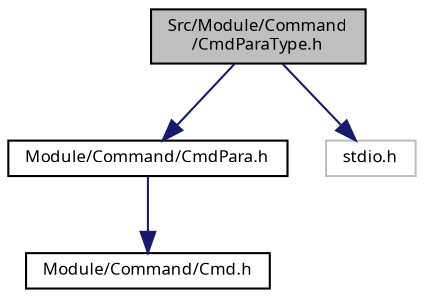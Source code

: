 digraph "Src/Module/Command/CmdParaType.h"
{
  edge [fontname="Sans",fontsize="8",labelfontname="Sans",labelfontsize="8"];
  node [fontname="Sans",fontsize="8",shape=record];
  Node1 [label="Src/Module/Command\l/CmdParaType.h",height=0.2,width=0.4,color="black", fillcolor="grey75", style="filled", fontcolor="black"];
  Node1 -> Node2 [color="midnightblue",fontsize="8",style="solid",fontname="Sans"];
  Node2 [label="Module/Command/CmdPara.h",height=0.2,width=0.4,color="black", fillcolor="white", style="filled",URL="$_cmd_para_8h.html"];
  Node2 -> Node3 [color="midnightblue",fontsize="8",style="solid",fontname="Sans"];
  Node3 [label="Module/Command/Cmd.h",height=0.2,width=0.4,color="black", fillcolor="white", style="filled",URL="$_cmd_8h.html"];
  Node1 -> Node4 [color="midnightblue",fontsize="8",style="solid",fontname="Sans"];
  Node4 [label="stdio.h",height=0.2,width=0.4,color="grey75", fillcolor="white", style="filled"];
}
